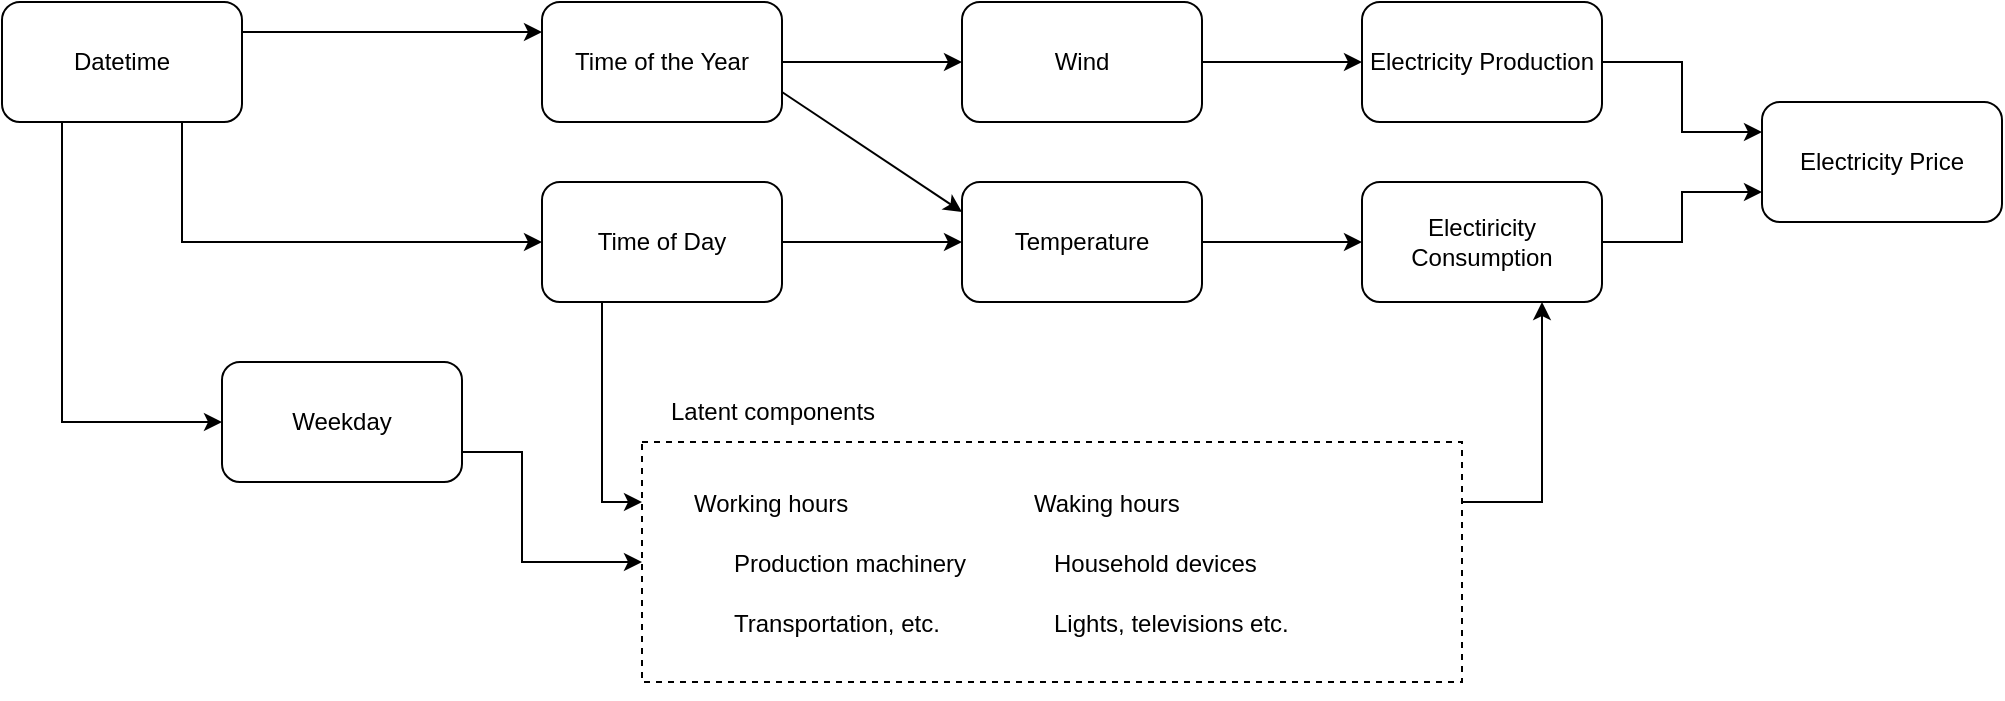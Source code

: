 <mxfile version="20.5.1" type="device"><diagram id="RqRsjdoLFs9oKwptfZmc" name="Page-1"><mxGraphModel dx="1793" dy="1112" grid="1" gridSize="10" guides="1" tooltips="1" connect="1" arrows="1" fold="1" page="1" pageScale="1" pageWidth="1400" pageHeight="850" math="0" shadow="0"><root><mxCell id="0"/><mxCell id="1" parent="0"/><mxCell id="4hXToZsWhAN-exaucrL--2" value="Time of the Year" style="rounded=1;whiteSpace=wrap;html=1;" vertex="1" parent="1"><mxGeometry x="310" y="40" width="120" height="60" as="geometry"/></mxCell><mxCell id="4hXToZsWhAN-exaucrL--3" value="Electiricity Consumption" style="rounded=1;whiteSpace=wrap;html=1;" vertex="1" parent="1"><mxGeometry x="720" y="130" width="120" height="60" as="geometry"/></mxCell><mxCell id="4hXToZsWhAN-exaucrL--4" value="Electricity Production" style="rounded=1;whiteSpace=wrap;html=1;" vertex="1" parent="1"><mxGeometry x="720" y="40" width="120" height="60" as="geometry"/></mxCell><mxCell id="4hXToZsWhAN-exaucrL--5" value="Weekday" style="rounded=1;whiteSpace=wrap;html=1;" vertex="1" parent="1"><mxGeometry x="150" y="220" width="120" height="60" as="geometry"/></mxCell><mxCell id="4hXToZsWhAN-exaucrL--6" value="Time of Day" style="rounded=1;whiteSpace=wrap;html=1;" vertex="1" parent="1"><mxGeometry x="310" y="130" width="120" height="60" as="geometry"/></mxCell><mxCell id="4hXToZsWhAN-exaucrL--7" value="" style="rounded=0;whiteSpace=wrap;html=1;dashed=1;fillColor=none;" vertex="1" parent="1"><mxGeometry x="360" y="260" width="410" height="120" as="geometry"/></mxCell><mxCell id="4hXToZsWhAN-exaucrL--8" value="Latent components" style="text;html=1;align=center;verticalAlign=middle;resizable=0;points=[];autosize=1;strokeColor=none;fillColor=none;" vertex="1" parent="1"><mxGeometry x="360" y="230" width="130" height="30" as="geometry"/></mxCell><mxCell id="4hXToZsWhAN-exaucrL--9" value="Working hours" style="text;strokeColor=none;fillColor=none;align=left;verticalAlign=middle;spacingLeft=4;spacingRight=4;overflow=hidden;points=[[0,0.5],[1,0.5]];portConstraint=eastwest;rotatable=0;dashed=1;" vertex="1" parent="1"><mxGeometry x="380" y="275" width="160" height="30" as="geometry"/></mxCell><mxCell id="4hXToZsWhAN-exaucrL--10" value="Production machinery" style="text;strokeColor=none;fillColor=none;align=left;verticalAlign=middle;spacingLeft=4;spacingRight=4;overflow=hidden;points=[[0,0.5],[1,0.5]];portConstraint=eastwest;rotatable=0;dashed=1;" vertex="1" parent="1"><mxGeometry x="400" y="305" width="160" height="30" as="geometry"/></mxCell><mxCell id="4hXToZsWhAN-exaucrL--11" value="Waking hours" style="text;strokeColor=none;fillColor=none;align=left;verticalAlign=middle;spacingLeft=4;spacingRight=4;overflow=hidden;points=[[0,0.5],[1,0.5]];portConstraint=eastwest;rotatable=0;dashed=1;" vertex="1" parent="1"><mxGeometry x="550" y="275" width="100" height="30" as="geometry"/></mxCell><mxCell id="4hXToZsWhAN-exaucrL--12" value="Transportation, etc." style="text;strokeColor=none;fillColor=none;align=left;verticalAlign=middle;spacingLeft=4;spacingRight=4;overflow=hidden;points=[[0,0.5],[1,0.5]];portConstraint=eastwest;rotatable=0;dashed=1;" vertex="1" parent="1"><mxGeometry x="400" y="335" width="160" height="30" as="geometry"/></mxCell><mxCell id="4hXToZsWhAN-exaucrL--14" value="Household devices" style="text;strokeColor=none;fillColor=none;align=left;verticalAlign=middle;spacingLeft=4;spacingRight=4;overflow=hidden;points=[[0,0.5],[1,0.5]];portConstraint=eastwest;rotatable=0;dashed=1;" vertex="1" parent="1"><mxGeometry x="560" y="305" width="160" height="30" as="geometry"/></mxCell><mxCell id="4hXToZsWhAN-exaucrL--15" value="Lights, televisions etc." style="text;strokeColor=none;fillColor=none;align=left;verticalAlign=middle;spacingLeft=4;spacingRight=4;overflow=hidden;points=[[0,0.5],[1,0.5]];portConstraint=eastwest;rotatable=0;dashed=1;" vertex="1" parent="1"><mxGeometry x="560" y="335" width="160" height="30" as="geometry"/></mxCell><mxCell id="4hXToZsWhAN-exaucrL--19" value="Datetime" style="rounded=1;whiteSpace=wrap;html=1;" vertex="1" parent="1"><mxGeometry x="40" y="40" width="120" height="60" as="geometry"/></mxCell><mxCell id="4hXToZsWhAN-exaucrL--20" value="" style="endArrow=classic;html=1;rounded=0;exitX=1;exitY=0.25;exitDx=0;exitDy=0;entryX=0;entryY=0.25;entryDx=0;entryDy=0;" edge="1" parent="1" source="4hXToZsWhAN-exaucrL--19" target="4hXToZsWhAN-exaucrL--2"><mxGeometry width="50" height="50" relative="1" as="geometry"><mxPoint x="370" y="380" as="sourcePoint"/><mxPoint x="420" y="330" as="targetPoint"/></mxGeometry></mxCell><mxCell id="4hXToZsWhAN-exaucrL--22" value="" style="endArrow=classic;html=1;rounded=0;exitX=0.25;exitY=1;exitDx=0;exitDy=0;entryX=0;entryY=0.5;entryDx=0;entryDy=0;" edge="1" parent="1" source="4hXToZsWhAN-exaucrL--19" target="4hXToZsWhAN-exaucrL--5"><mxGeometry width="50" height="50" relative="1" as="geometry"><mxPoint x="370" y="380" as="sourcePoint"/><mxPoint x="420" y="330" as="targetPoint"/><Array as="points"><mxPoint x="70" y="250"/></Array></mxGeometry></mxCell><mxCell id="4hXToZsWhAN-exaucrL--24" value="Wind" style="rounded=1;whiteSpace=wrap;html=1;" vertex="1" parent="1"><mxGeometry x="520" y="40" width="120" height="60" as="geometry"/></mxCell><mxCell id="4hXToZsWhAN-exaucrL--25" value="Temperature" style="rounded=1;whiteSpace=wrap;html=1;" vertex="1" parent="1"><mxGeometry x="520" y="130" width="120" height="60" as="geometry"/></mxCell><mxCell id="4hXToZsWhAN-exaucrL--26" value="" style="endArrow=classic;html=1;rounded=0;exitX=0.75;exitY=1;exitDx=0;exitDy=0;entryX=0;entryY=0.5;entryDx=0;entryDy=0;" edge="1" parent="1" source="4hXToZsWhAN-exaucrL--19" target="4hXToZsWhAN-exaucrL--6"><mxGeometry width="50" height="50" relative="1" as="geometry"><mxPoint x="790" y="460" as="sourcePoint"/><mxPoint x="840" y="410" as="targetPoint"/><Array as="points"><mxPoint x="130" y="160"/></Array></mxGeometry></mxCell><mxCell id="4hXToZsWhAN-exaucrL--27" value="" style="endArrow=classic;html=1;rounded=0;exitX=1;exitY=0.5;exitDx=0;exitDy=0;entryX=0;entryY=0.5;entryDx=0;entryDy=0;" edge="1" parent="1" source="4hXToZsWhAN-exaucrL--6" target="4hXToZsWhAN-exaucrL--25"><mxGeometry width="50" height="50" relative="1" as="geometry"><mxPoint x="790" y="460" as="sourcePoint"/><mxPoint x="840" y="410" as="targetPoint"/></mxGeometry></mxCell><mxCell id="4hXToZsWhAN-exaucrL--28" value="" style="endArrow=classic;html=1;rounded=0;exitX=1;exitY=0.5;exitDx=0;exitDy=0;entryX=0;entryY=0.5;entryDx=0;entryDy=0;" edge="1" parent="1" source="4hXToZsWhAN-exaucrL--2" target="4hXToZsWhAN-exaucrL--24"><mxGeometry width="50" height="50" relative="1" as="geometry"><mxPoint x="790" y="460" as="sourcePoint"/><mxPoint x="480" y="30" as="targetPoint"/></mxGeometry></mxCell><mxCell id="4hXToZsWhAN-exaucrL--29" value="" style="endArrow=classic;html=1;rounded=0;exitX=1;exitY=0.75;exitDx=0;exitDy=0;entryX=0;entryY=0.25;entryDx=0;entryDy=0;" edge="1" parent="1" source="4hXToZsWhAN-exaucrL--2" target="4hXToZsWhAN-exaucrL--25"><mxGeometry width="50" height="50" relative="1" as="geometry"><mxPoint x="790" y="460" as="sourcePoint"/><mxPoint x="840" y="410" as="targetPoint"/></mxGeometry></mxCell><mxCell id="4hXToZsWhAN-exaucrL--30" value="" style="endArrow=classic;html=1;rounded=0;exitX=1;exitY=0.75;exitDx=0;exitDy=0;entryX=0;entryY=0.5;entryDx=0;entryDy=0;" edge="1" parent="1" source="4hXToZsWhAN-exaucrL--5" target="4hXToZsWhAN-exaucrL--7"><mxGeometry width="50" height="50" relative="1" as="geometry"><mxPoint x="790" y="460" as="sourcePoint"/><mxPoint x="840" y="410" as="targetPoint"/><Array as="points"><mxPoint x="300" y="265"/><mxPoint x="300" y="320"/></Array></mxGeometry></mxCell><mxCell id="4hXToZsWhAN-exaucrL--31" value="" style="endArrow=classic;html=1;rounded=0;exitX=1;exitY=0.5;exitDx=0;exitDy=0;entryX=0;entryY=0.5;entryDx=0;entryDy=0;" edge="1" parent="1" source="4hXToZsWhAN-exaucrL--24" target="4hXToZsWhAN-exaucrL--4"><mxGeometry width="50" height="50" relative="1" as="geometry"><mxPoint x="790" y="460" as="sourcePoint"/><mxPoint x="710" y="70" as="targetPoint"/></mxGeometry></mxCell><mxCell id="4hXToZsWhAN-exaucrL--32" value="" style="endArrow=classic;html=1;rounded=0;exitX=1;exitY=0.5;exitDx=0;exitDy=0;entryX=0;entryY=0.5;entryDx=0;entryDy=0;" edge="1" parent="1" source="4hXToZsWhAN-exaucrL--25" target="4hXToZsWhAN-exaucrL--3"><mxGeometry width="50" height="50" relative="1" as="geometry"><mxPoint x="790" y="460" as="sourcePoint"/><mxPoint x="840" y="410" as="targetPoint"/></mxGeometry></mxCell><mxCell id="4hXToZsWhAN-exaucrL--33" value="" style="endArrow=classic;html=1;rounded=0;exitX=0.25;exitY=1;exitDx=0;exitDy=0;entryX=0;entryY=0.25;entryDx=0;entryDy=0;" edge="1" parent="1" source="4hXToZsWhAN-exaucrL--6" target="4hXToZsWhAN-exaucrL--7"><mxGeometry width="50" height="50" relative="1" as="geometry"><mxPoint x="790" y="460" as="sourcePoint"/><mxPoint x="380" y="330" as="targetPoint"/><Array as="points"><mxPoint x="340" y="290"/></Array></mxGeometry></mxCell><mxCell id="4hXToZsWhAN-exaucrL--34" value="" style="endArrow=classic;html=1;rounded=0;exitX=1;exitY=0.25;exitDx=0;exitDy=0;entryX=0.75;entryY=1;entryDx=0;entryDy=0;" edge="1" parent="1" source="4hXToZsWhAN-exaucrL--7" target="4hXToZsWhAN-exaucrL--3"><mxGeometry width="50" height="50" relative="1" as="geometry"><mxPoint x="790" y="460" as="sourcePoint"/><mxPoint x="840" y="410" as="targetPoint"/><Array as="points"><mxPoint x="810" y="290"/></Array></mxGeometry></mxCell><mxCell id="4hXToZsWhAN-exaucrL--36" value="Electricity Price" style="rounded=1;whiteSpace=wrap;html=1;" vertex="1" parent="1"><mxGeometry x="920" y="90" width="120" height="60" as="geometry"/></mxCell><mxCell id="4hXToZsWhAN-exaucrL--37" value="" style="endArrow=classic;html=1;rounded=0;exitX=1;exitY=0.5;exitDx=0;exitDy=0;entryX=0;entryY=0.25;entryDx=0;entryDy=0;" edge="1" parent="1" source="4hXToZsWhAN-exaucrL--4" target="4hXToZsWhAN-exaucrL--36"><mxGeometry width="50" height="50" relative="1" as="geometry"><mxPoint x="790" y="460" as="sourcePoint"/><mxPoint x="840" y="410" as="targetPoint"/><Array as="points"><mxPoint x="880" y="70"/><mxPoint x="880" y="105"/></Array></mxGeometry></mxCell><mxCell id="4hXToZsWhAN-exaucrL--38" value="" style="endArrow=classic;html=1;rounded=0;exitX=1;exitY=0.5;exitDx=0;exitDy=0;entryX=0;entryY=0.75;entryDx=0;entryDy=0;" edge="1" parent="1" source="4hXToZsWhAN-exaucrL--3" target="4hXToZsWhAN-exaucrL--36"><mxGeometry width="50" height="50" relative="1" as="geometry"><mxPoint x="790" y="460" as="sourcePoint"/><mxPoint x="840" y="410" as="targetPoint"/><Array as="points"><mxPoint x="880" y="160"/><mxPoint x="880" y="135"/></Array></mxGeometry></mxCell><mxCell id="4hXToZsWhAN-exaucrL--39" style="edgeStyle=orthogonalEdgeStyle;rounded=0;orthogonalLoop=1;jettySize=auto;html=1;exitX=0.5;exitY=1;exitDx=0;exitDy=0;" edge="1" parent="1" source="4hXToZsWhAN-exaucrL--7" target="4hXToZsWhAN-exaucrL--7"><mxGeometry relative="1" as="geometry"/></mxCell></root></mxGraphModel></diagram></mxfile>